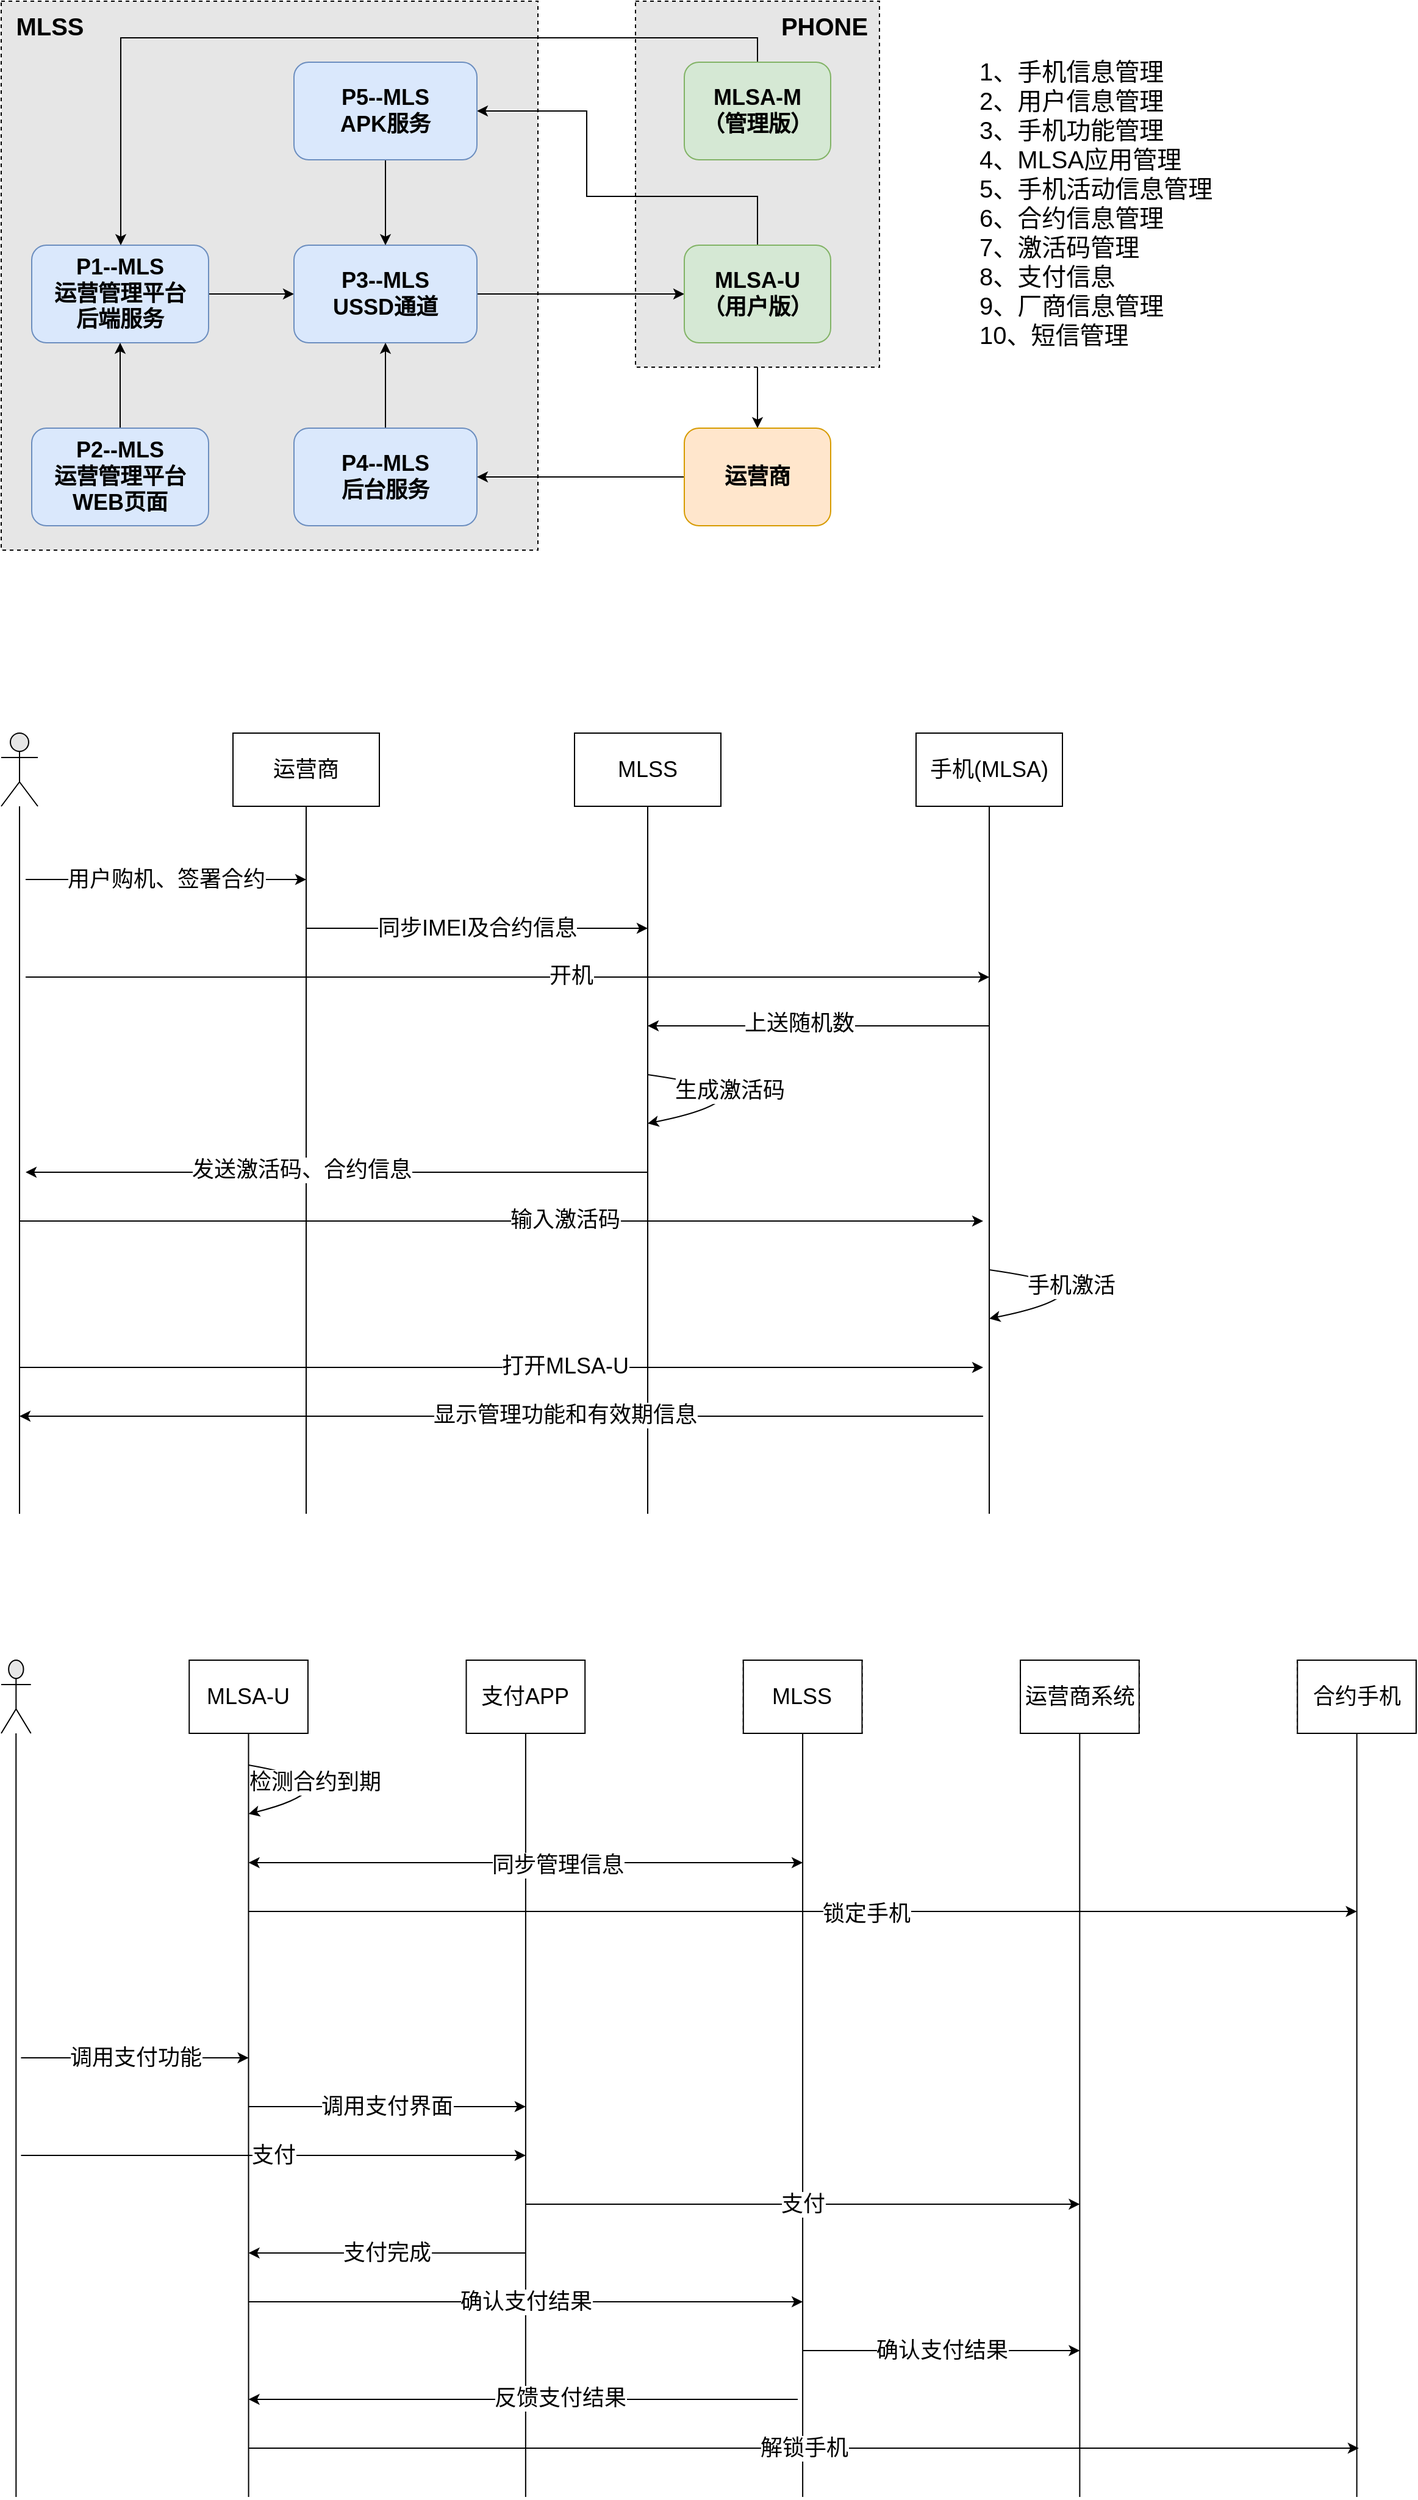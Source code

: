 <mxfile version="12.7.9" type="github"><diagram id="NkzRMjwECVClfPyFufu4" name="Page-1"><mxGraphModel dx="3671" dy="1446" grid="1" gridSize="10" guides="1" tooltips="1" connect="1" arrows="1" fold="1" page="1" pageScale="1" pageWidth="827" pageHeight="1169" math="0" shadow="0"><root><mxCell id="0"/><mxCell id="1" parent="0"/><mxCell id="ab_bX9iZ9XtQMcbPUogD-28" style="edgeStyle=orthogonalEdgeStyle;rounded=0;orthogonalLoop=1;jettySize=auto;html=1;exitX=0.5;exitY=1;exitDx=0;exitDy=0;entryX=0.5;entryY=0;entryDx=0;entryDy=0;fontSize=18;" parent="1" source="ab_bX9iZ9XtQMcbPUogD-26" target="ab_bX9iZ9XtQMcbPUogD-4" edge="1"><mxGeometry relative="1" as="geometry"/></mxCell><mxCell id="ab_bX9iZ9XtQMcbPUogD-26" value="" style="rounded=0;whiteSpace=wrap;html=1;dashed=1;strokeWidth=1;fillColor=#E6E6E6;fontSize=18;align=left;" parent="1" vertex="1"><mxGeometry x="-280" y="40" width="200" height="300" as="geometry"/></mxCell><mxCell id="ab_bX9iZ9XtQMcbPUogD-13" value="" style="rounded=0;whiteSpace=wrap;html=1;fillColor=#E6E6E6;strokeWidth=1;dashed=1;" parent="1" vertex="1"><mxGeometry x="-800" y="40" width="440" height="450" as="geometry"/></mxCell><mxCell id="ab_bX9iZ9XtQMcbPUogD-7" style="edgeStyle=orthogonalEdgeStyle;rounded=0;orthogonalLoop=1;jettySize=auto;html=1;exitX=1;exitY=0.5;exitDx=0;exitDy=0;entryX=0;entryY=0.5;entryDx=0;entryDy=0;" parent="1" source="ab_bX9iZ9XtQMcbPUogD-1" target="ab_bX9iZ9XtQMcbPUogD-2" edge="1"><mxGeometry relative="1" as="geometry"/></mxCell><mxCell id="ab_bX9iZ9XtQMcbPUogD-1" value="P1--MLS&lt;br style=&quot;font-size: 18px&quot;&gt;运营管理平台&lt;br&gt;后端服务" style="rounded=1;whiteSpace=wrap;html=1;fillColor=#dae8fc;strokeColor=#6c8ebf;fontSize=18;fontStyle=1" parent="1" vertex="1"><mxGeometry x="-775" y="240" width="145" height="80" as="geometry"/></mxCell><mxCell id="ab_bX9iZ9XtQMcbPUogD-9" style="edgeStyle=orthogonalEdgeStyle;rounded=0;orthogonalLoop=1;jettySize=auto;html=1;exitX=1;exitY=0.5;exitDx=0;exitDy=0;entryX=0;entryY=0.5;entryDx=0;entryDy=0;" parent="1" source="ab_bX9iZ9XtQMcbPUogD-2" target="ab_bX9iZ9XtQMcbPUogD-8" edge="1"><mxGeometry relative="1" as="geometry"/></mxCell><mxCell id="ab_bX9iZ9XtQMcbPUogD-2" value="P3--MLS&lt;br style=&quot;font-size: 18px;&quot;&gt;USSD通道" style="rounded=1;whiteSpace=wrap;html=1;fillColor=#dae8fc;strokeColor=#6c8ebf;fontSize=18;fontStyle=1" parent="1" vertex="1"><mxGeometry x="-560" y="240" width="150" height="80" as="geometry"/></mxCell><mxCell id="ab_bX9iZ9XtQMcbPUogD-6" style="edgeStyle=orthogonalEdgeStyle;rounded=0;orthogonalLoop=1;jettySize=auto;html=1;exitX=0.5;exitY=0;exitDx=0;exitDy=0;entryX=0.5;entryY=1;entryDx=0;entryDy=0;" parent="1" source="ab_bX9iZ9XtQMcbPUogD-3" target="ab_bX9iZ9XtQMcbPUogD-2" edge="1"><mxGeometry relative="1" as="geometry"/></mxCell><mxCell id="ab_bX9iZ9XtQMcbPUogD-3" value="P4--MLS&lt;br style=&quot;font-size: 18px;&quot;&gt;后台服务" style="rounded=1;whiteSpace=wrap;html=1;fillColor=#dae8fc;strokeColor=#6c8ebf;fontSize=18;fontStyle=1" parent="1" vertex="1"><mxGeometry x="-560" y="390" width="150" height="80" as="geometry"/></mxCell><mxCell id="ab_bX9iZ9XtQMcbPUogD-5" style="edgeStyle=orthogonalEdgeStyle;rounded=0;orthogonalLoop=1;jettySize=auto;html=1;exitX=0;exitY=0.5;exitDx=0;exitDy=0;entryX=1;entryY=0.5;entryDx=0;entryDy=0;" parent="1" source="ab_bX9iZ9XtQMcbPUogD-4" target="ab_bX9iZ9XtQMcbPUogD-3" edge="1"><mxGeometry relative="1" as="geometry"/></mxCell><mxCell id="ab_bX9iZ9XtQMcbPUogD-4" value="运营商" style="rounded=1;whiteSpace=wrap;html=1;fillColor=#ffe6cc;strokeColor=#d79b00;fontSize=18;fontStyle=1" parent="1" vertex="1"><mxGeometry x="-240" y="390" width="120" height="80" as="geometry"/></mxCell><mxCell id="ab_bX9iZ9XtQMcbPUogD-12" style="edgeStyle=orthogonalEdgeStyle;rounded=0;orthogonalLoop=1;jettySize=auto;html=1;exitX=0.5;exitY=0;exitDx=0;exitDy=0;entryX=1;entryY=0.5;entryDx=0;entryDy=0;" parent="1" source="ab_bX9iZ9XtQMcbPUogD-8" target="ab_bX9iZ9XtQMcbPUogD-10" edge="1"><mxGeometry relative="1" as="geometry"><Array as="points"><mxPoint x="-180" y="200"/><mxPoint x="-320" y="200"/><mxPoint x="-320" y="130"/></Array></mxGeometry></mxCell><mxCell id="ab_bX9iZ9XtQMcbPUogD-8" value="MLSA-U&lt;br&gt;（用户版）" style="rounded=1;whiteSpace=wrap;html=1;fillColor=#d5e8d4;strokeColor=#82b366;fontSize=18;fontStyle=1" parent="1" vertex="1"><mxGeometry x="-240" y="240" width="120" height="80" as="geometry"/></mxCell><mxCell id="ab_bX9iZ9XtQMcbPUogD-11" style="edgeStyle=orthogonalEdgeStyle;rounded=0;orthogonalLoop=1;jettySize=auto;html=1;exitX=0.5;exitY=1;exitDx=0;exitDy=0;entryX=0.5;entryY=0;entryDx=0;entryDy=0;" parent="1" source="ab_bX9iZ9XtQMcbPUogD-10" target="ab_bX9iZ9XtQMcbPUogD-2" edge="1"><mxGeometry relative="1" as="geometry"/></mxCell><mxCell id="ab_bX9iZ9XtQMcbPUogD-10" value="P5--MLS&lt;br style=&quot;font-size: 18px&quot;&gt;APK服务" style="rounded=1;whiteSpace=wrap;html=1;fillColor=#dae8fc;strokeColor=#6c8ebf;fontSize=18;fontStyle=1" parent="1" vertex="1"><mxGeometry x="-560" y="90" width="150" height="80" as="geometry"/></mxCell><mxCell id="ab_bX9iZ9XtQMcbPUogD-14" value="&lt;b style=&quot;font-size: 20px;&quot;&gt;&lt;font style=&quot;font-size: 20px;&quot;&gt;MLSS&lt;/font&gt;&lt;/b&gt;" style="text;html=1;strokeColor=none;fillColor=none;align=center;verticalAlign=middle;whiteSpace=wrap;rounded=0;dashed=1;fontSize=20;" parent="1" vertex="1"><mxGeometry x="-780" y="50" width="40" height="20" as="geometry"/></mxCell><mxCell id="ab_bX9iZ9XtQMcbPUogD-16" value="1、手机信息管理&lt;br&gt;2、用户信息管理&lt;br&gt;3、手机功能管理&lt;br&gt;4、MLSA应用管理&lt;br&gt;5、手机活动信息管理&lt;br&gt;6、合约信息管理&lt;br&gt;7、激活码管理&lt;br&gt;8、支付信息&lt;br&gt;9、厂商信息管理&lt;br&gt;10、短信管理" style="text;html=1;strokeColor=none;fillColor=none;align=left;verticalAlign=middle;whiteSpace=wrap;rounded=0;dashed=1;fontSize=20;" parent="1" vertex="1"><mxGeometry y="80" width="220" height="250" as="geometry"/></mxCell><mxCell id="ab_bX9iZ9XtQMcbPUogD-24" style="edgeStyle=orthogonalEdgeStyle;rounded=0;orthogonalLoop=1;jettySize=auto;html=1;entryX=0.5;entryY=1;entryDx=0;entryDy=0;fontSize=18;" parent="1" source="ab_bX9iZ9XtQMcbPUogD-17" target="ab_bX9iZ9XtQMcbPUogD-1" edge="1"><mxGeometry relative="1" as="geometry"/></mxCell><mxCell id="ab_bX9iZ9XtQMcbPUogD-17" value="P2--MLS&lt;br style=&quot;font-size: 18px&quot;&gt;运营管理平台&lt;br&gt;WEB页面" style="rounded=1;whiteSpace=wrap;html=1;fillColor=#dae8fc;strokeColor=#6c8ebf;fontSize=18;fontStyle=1" parent="1" vertex="1"><mxGeometry x="-775" y="390" width="145" height="80" as="geometry"/></mxCell><mxCell id="ab_bX9iZ9XtQMcbPUogD-25" style="edgeStyle=orthogonalEdgeStyle;rounded=0;orthogonalLoop=1;jettySize=auto;html=1;fontSize=18;exitX=0.5;exitY=0;exitDx=0;exitDy=0;" parent="1" source="ab_bX9iZ9XtQMcbPUogD-21" target="ab_bX9iZ9XtQMcbPUogD-1" edge="1"><mxGeometry relative="1" as="geometry"><Array as="points"><mxPoint x="-180" y="70"/><mxPoint x="-702" y="70"/></Array></mxGeometry></mxCell><mxCell id="ab_bX9iZ9XtQMcbPUogD-21" value="MLSA-M&lt;br&gt;（管理版）" style="rounded=1;whiteSpace=wrap;html=1;fillColor=#d5e8d4;strokeColor=#82b366;fontSize=18;fontStyle=1" parent="1" vertex="1"><mxGeometry x="-240" y="90" width="120" height="80" as="geometry"/></mxCell><mxCell id="ab_bX9iZ9XtQMcbPUogD-29" value="&lt;b&gt;PHONE&lt;/b&gt;" style="text;html=1;strokeColor=none;fillColor=none;align=center;verticalAlign=middle;whiteSpace=wrap;rounded=0;dashed=1;fontSize=20;" parent="1" vertex="1"><mxGeometry x="-170" y="50" width="90" height="20" as="geometry"/></mxCell><mxCell id="ab_bX9iZ9XtQMcbPUogD-57" value="" style="edgeStyle=orthogonalEdgeStyle;rounded=0;orthogonalLoop=1;jettySize=auto;html=1;endArrow=none;endFill=0;fontSize=18;" parent="1" source="ab_bX9iZ9XtQMcbPUogD-30" edge="1"><mxGeometry relative="1" as="geometry"><mxPoint x="-270" y="1280" as="targetPoint"/></mxGeometry></mxCell><mxCell id="ab_bX9iZ9XtQMcbPUogD-30" value="MLSS" style="rounded=0;whiteSpace=wrap;html=1;strokeWidth=1;fontSize=18;align=center;" parent="1" vertex="1"><mxGeometry x="-330" y="640" width="120" height="60" as="geometry"/></mxCell><mxCell id="ab_bX9iZ9XtQMcbPUogD-31" value="MLSA" style="rounded=0;whiteSpace=wrap;html=1;dashed=1;strokeWidth=1;fontSize=18;align=center;" parent="1" vertex="1"><mxGeometry x="-50" y="640" width="120" height="60" as="geometry"/></mxCell><mxCell id="ab_bX9iZ9XtQMcbPUogD-36" value="" style="edgeStyle=orthogonalEdgeStyle;rounded=0;orthogonalLoop=1;jettySize=auto;html=1;fontSize=18;endArrow=none;endFill=0;" parent="1" source="ab_bX9iZ9XtQMcbPUogD-32" edge="1"><mxGeometry relative="1" as="geometry"><mxPoint x="-550" y="1280" as="targetPoint"/></mxGeometry></mxCell><mxCell id="ab_bX9iZ9XtQMcbPUogD-32" value="运营商" style="rounded=0;whiteSpace=wrap;html=1;strokeWidth=1;fontSize=18;align=center;" parent="1" vertex="1"><mxGeometry x="-610" y="640" width="120" height="60" as="geometry"/></mxCell><mxCell id="ab_bX9iZ9XtQMcbPUogD-59" value="" style="edgeStyle=orthogonalEdgeStyle;rounded=0;orthogonalLoop=1;jettySize=auto;html=1;endArrow=none;endFill=0;fontSize=18;" parent="1" source="ab_bX9iZ9XtQMcbPUogD-34" edge="1"><mxGeometry relative="1" as="geometry"><mxPoint x="10" y="1280" as="targetPoint"/></mxGeometry></mxCell><mxCell id="ab_bX9iZ9XtQMcbPUogD-34" value="手机(MLSA)" style="rounded=0;whiteSpace=wrap;html=1;strokeWidth=1;fontSize=18;align=center;" parent="1" vertex="1"><mxGeometry x="-50" y="640" width="120" height="60" as="geometry"/></mxCell><mxCell id="ab_bX9iZ9XtQMcbPUogD-43" value="" style="edgeStyle=orthogonalEdgeStyle;rounded=0;orthogonalLoop=1;jettySize=auto;html=1;endArrow=none;endFill=0;fontSize=18;" parent="1" source="ab_bX9iZ9XtQMcbPUogD-41" edge="1"><mxGeometry relative="1" as="geometry"><mxPoint x="-785" y="1280" as="targetPoint"/></mxGeometry></mxCell><mxCell id="ab_bX9iZ9XtQMcbPUogD-41" value="" style="shape=umlActor;verticalLabelPosition=bottom;labelBackgroundColor=#ffffff;verticalAlign=top;html=1;outlineConnect=0;strokeWidth=1;fillColor=#E6E6E6;fontSize=18;align=left;" parent="1" vertex="1"><mxGeometry x="-800" y="640" width="30" height="60" as="geometry"/></mxCell><mxCell id="ab_bX9iZ9XtQMcbPUogD-45" value="生成激活码" style="curved=1;endArrow=classic;html=1;fontSize=18;" parent="1" edge="1"><mxGeometry width="50" height="50" relative="1" as="geometry"><mxPoint x="-270" y="920" as="sourcePoint"/><mxPoint x="-270" y="960" as="targetPoint"/><Array as="points"><mxPoint x="-200" y="930"/><mxPoint x="-220" y="950"/></Array></mxGeometry></mxCell><mxCell id="ab_bX9iZ9XtQMcbPUogD-46" value="用户购机、签署合约" style="endArrow=classic;html=1;fontSize=18;" parent="1" edge="1"><mxGeometry width="50" height="50" relative="1" as="geometry"><mxPoint x="-780" y="760" as="sourcePoint"/><mxPoint x="-550" y="760" as="targetPoint"/></mxGeometry></mxCell><mxCell id="ab_bX9iZ9XtQMcbPUogD-47" value="同步IMEI及合约信息" style="endArrow=classic;html=1;fontSize=18;" parent="1" edge="1"><mxGeometry width="50" height="50" relative="1" as="geometry"><mxPoint x="-550" y="800" as="sourcePoint"/><mxPoint x="-270" y="800" as="targetPoint"/></mxGeometry></mxCell><mxCell id="ab_bX9iZ9XtQMcbPUogD-48" value="" style="endArrow=classic;html=1;fontSize=18;" parent="1" edge="1"><mxGeometry width="50" height="50" relative="1" as="geometry"><mxPoint x="-780" y="840" as="sourcePoint"/><mxPoint x="10" y="840" as="targetPoint"/></mxGeometry></mxCell><mxCell id="ab_bX9iZ9XtQMcbPUogD-49" value="开机" style="text;html=1;align=center;verticalAlign=middle;resizable=0;points=[];labelBackgroundColor=#ffffff;fontSize=18;" parent="ab_bX9iZ9XtQMcbPUogD-48" vertex="1" connectable="0"><mxGeometry x="0.131" y="1" relative="1" as="geometry"><mxPoint as="offset"/></mxGeometry></mxCell><mxCell id="ab_bX9iZ9XtQMcbPUogD-50" value="" style="endArrow=classic;html=1;fontSize=18;" parent="1" edge="1"><mxGeometry width="50" height="50" relative="1" as="geometry"><mxPoint x="10" y="880" as="sourcePoint"/><mxPoint x="-270" y="880" as="targetPoint"/></mxGeometry></mxCell><mxCell id="ab_bX9iZ9XtQMcbPUogD-51" value="上送随机数" style="text;html=1;align=center;verticalAlign=middle;resizable=0;points=[];labelBackgroundColor=#ffffff;fontSize=18;" parent="ab_bX9iZ9XtQMcbPUogD-50" vertex="1" connectable="0"><mxGeometry x="0.114" y="-2" relative="1" as="geometry"><mxPoint as="offset"/></mxGeometry></mxCell><mxCell id="ab_bX9iZ9XtQMcbPUogD-52" value="" style="endArrow=classic;html=1;fontSize=18;" parent="1" edge="1"><mxGeometry width="50" height="50" relative="1" as="geometry"><mxPoint x="-270" y="1000" as="sourcePoint"/><mxPoint x="-780" y="1000" as="targetPoint"/></mxGeometry></mxCell><mxCell id="ab_bX9iZ9XtQMcbPUogD-53" value="发送激活码、合约信息" style="text;html=1;align=center;verticalAlign=middle;resizable=0;points=[];labelBackgroundColor=#ffffff;fontSize=18;" parent="ab_bX9iZ9XtQMcbPUogD-52" vertex="1" connectable="0"><mxGeometry x="0.114" y="-2" relative="1" as="geometry"><mxPoint as="offset"/></mxGeometry></mxCell><mxCell id="ab_bX9iZ9XtQMcbPUogD-54" value="" style="endArrow=classic;html=1;fontSize=18;" parent="1" edge="1"><mxGeometry width="50" height="50" relative="1" as="geometry"><mxPoint x="-785" y="1040" as="sourcePoint"/><mxPoint x="5" y="1040" as="targetPoint"/></mxGeometry></mxCell><mxCell id="ab_bX9iZ9XtQMcbPUogD-55" value="输入激活码" style="text;html=1;align=center;verticalAlign=middle;resizable=0;points=[];labelBackgroundColor=#ffffff;fontSize=18;" parent="ab_bX9iZ9XtQMcbPUogD-54" vertex="1" connectable="0"><mxGeometry x="0.131" y="1" relative="1" as="geometry"><mxPoint as="offset"/></mxGeometry></mxCell><mxCell id="ab_bX9iZ9XtQMcbPUogD-60" value="手机激活" style="curved=1;endArrow=classic;html=1;fontSize=18;" parent="1" edge="1"><mxGeometry width="50" height="50" relative="1" as="geometry"><mxPoint x="10" y="1080" as="sourcePoint"/><mxPoint x="10" y="1120" as="targetPoint"/><Array as="points"><mxPoint x="80" y="1090"/><mxPoint x="60" y="1110"/></Array></mxGeometry></mxCell><mxCell id="ab_bX9iZ9XtQMcbPUogD-61" value="" style="endArrow=classic;html=1;fontSize=18;" parent="1" edge="1"><mxGeometry width="50" height="50" relative="1" as="geometry"><mxPoint x="-785" y="1160" as="sourcePoint"/><mxPoint x="5" y="1160" as="targetPoint"/></mxGeometry></mxCell><mxCell id="ab_bX9iZ9XtQMcbPUogD-62" value="打开MLSA-U" style="text;html=1;align=center;verticalAlign=middle;resizable=0;points=[];labelBackgroundColor=#ffffff;fontSize=18;" parent="ab_bX9iZ9XtQMcbPUogD-61" vertex="1" connectable="0"><mxGeometry x="0.131" y="1" relative="1" as="geometry"><mxPoint as="offset"/></mxGeometry></mxCell><mxCell id="ab_bX9iZ9XtQMcbPUogD-63" value="" style="endArrow=none;html=1;fontSize=18;startArrow=classic;startFill=1;endFill=0;" parent="1" edge="1"><mxGeometry width="50" height="50" relative="1" as="geometry"><mxPoint x="-785" y="1200" as="sourcePoint"/><mxPoint x="5" y="1200" as="targetPoint"/></mxGeometry></mxCell><mxCell id="ab_bX9iZ9XtQMcbPUogD-64" value="显示管理功能和有效期信息" style="text;html=1;align=center;verticalAlign=middle;resizable=0;points=[];labelBackgroundColor=#ffffff;fontSize=18;" parent="ab_bX9iZ9XtQMcbPUogD-63" vertex="1" connectable="0"><mxGeometry x="0.131" y="1" relative="1" as="geometry"><mxPoint as="offset"/></mxGeometry></mxCell><mxCell id="gN3YMNndaHQF2A1kqiQ9-1" value="" style="group" parent="1" vertex="1" connectable="0"><mxGeometry x="-800" y="1400" width="1160" height="686" as="geometry"/></mxCell><mxCell id="xUMkr7w50prJORx5Js34-26" value="" style="edgeStyle=orthogonalEdgeStyle;rounded=0;orthogonalLoop=1;jettySize=auto;html=1;endArrow=none;endFill=0;fontSize=18;" parent="gN3YMNndaHQF2A1kqiQ9-1" source="xUMkr7w50prJORx5Js34-27" edge="1"><mxGeometry relative="1" as="geometry"><mxPoint x="429.93" y="686" as="targetPoint"/></mxGeometry></mxCell><mxCell id="xUMkr7w50prJORx5Js34-27" value="支付APP" style="rounded=0;whiteSpace=wrap;html=1;strokeWidth=1;fontSize=18;align=center;" parent="gN3YMNndaHQF2A1kqiQ9-1" vertex="1"><mxGeometry x="381.259" width="97.343" height="60" as="geometry"/></mxCell><mxCell id="xUMkr7w50prJORx5Js34-28" value="MLSA" style="rounded=0;whiteSpace=wrap;html=1;dashed=1;strokeWidth=1;fontSize=18;align=center;" parent="gN3YMNndaHQF2A1kqiQ9-1" vertex="1"><mxGeometry x="608.392" width="97.343" height="60" as="geometry"/></mxCell><mxCell id="xUMkr7w50prJORx5Js34-29" value="" style="edgeStyle=orthogonalEdgeStyle;rounded=0;orthogonalLoop=1;jettySize=auto;html=1;fontSize=18;endArrow=none;endFill=0;" parent="gN3YMNndaHQF2A1kqiQ9-1" source="xUMkr7w50prJORx5Js34-30" edge="1"><mxGeometry relative="1" as="geometry"><mxPoint x="202.797" y="686" as="targetPoint"/></mxGeometry></mxCell><mxCell id="xUMkr7w50prJORx5Js34-30" value="MLSA-U" style="rounded=0;whiteSpace=wrap;html=1;strokeWidth=1;fontSize=18;align=center;" parent="gN3YMNndaHQF2A1kqiQ9-1" vertex="1"><mxGeometry x="154.126" width="97.343" height="60" as="geometry"/></mxCell><mxCell id="xUMkr7w50prJORx5Js34-31" value="" style="edgeStyle=orthogonalEdgeStyle;rounded=0;orthogonalLoop=1;jettySize=auto;html=1;endArrow=none;endFill=0;fontSize=18;" parent="gN3YMNndaHQF2A1kqiQ9-1" source="xUMkr7w50prJORx5Js34-32" edge="1"><mxGeometry relative="1" as="geometry"><mxPoint x="657.063" y="686" as="targetPoint"/></mxGeometry></mxCell><mxCell id="xUMkr7w50prJORx5Js34-32" value="MLSS" style="rounded=0;whiteSpace=wrap;html=1;strokeWidth=1;fontSize=18;align=center;" parent="gN3YMNndaHQF2A1kqiQ9-1" vertex="1"><mxGeometry x="608.392" width="97.343" height="60" as="geometry"/></mxCell><mxCell id="xUMkr7w50prJORx5Js34-33" value="" style="edgeStyle=orthogonalEdgeStyle;rounded=0;orthogonalLoop=1;jettySize=auto;html=1;endArrow=none;endFill=0;fontSize=18;" parent="gN3YMNndaHQF2A1kqiQ9-1" source="xUMkr7w50prJORx5Js34-34" edge="1"><mxGeometry relative="1" as="geometry"><mxPoint x="12.168" y="686" as="targetPoint"/></mxGeometry></mxCell><mxCell id="xUMkr7w50prJORx5Js34-34" value="" style="shape=umlActor;verticalLabelPosition=bottom;labelBackgroundColor=#ffffff;verticalAlign=top;html=1;outlineConnect=0;strokeWidth=1;fillColor=#E6E6E6;fontSize=18;align=left;" parent="gN3YMNndaHQF2A1kqiQ9-1" vertex="1"><mxGeometry width="24.336" height="60" as="geometry"/></mxCell><mxCell id="xUMkr7w50prJORx5Js34-35" value="检测合约到期" style="curved=1;endArrow=classic;html=1;fontSize=18;" parent="gN3YMNndaHQF2A1kqiQ9-1" edge="1"><mxGeometry width="50" height="50" relative="1" as="geometry"><mxPoint x="202.797" y="86" as="sourcePoint"/><mxPoint x="202.797" y="126" as="targetPoint"/><Array as="points"><mxPoint x="259.58" y="96"/><mxPoint x="243.357" y="116"/></Array></mxGeometry></mxCell><mxCell id="xUMkr7w50prJORx5Js34-42" value="" style="endArrow=classic;html=1;fontSize=18;startArrow=classic;startFill=1;" parent="gN3YMNndaHQF2A1kqiQ9-1" edge="1"><mxGeometry width="50" height="50" relative="1" as="geometry"><mxPoint x="202.797" y="166" as="sourcePoint"/><mxPoint x="657.063" y="166" as="targetPoint"/></mxGeometry></mxCell><mxCell id="xUMkr7w50prJORx5Js34-43" value="同步管理信息" style="text;html=1;align=center;verticalAlign=middle;resizable=0;points=[];labelBackgroundColor=#ffffff;fontSize=18;" parent="xUMkr7w50prJORx5Js34-42" vertex="1" connectable="0"><mxGeometry x="0.114" y="-2" relative="1" as="geometry"><mxPoint as="offset"/></mxGeometry></mxCell><mxCell id="xUMkr7w50prJORx5Js34-49" value="" style="endArrow=none;html=1;fontSize=18;startArrow=classic;startFill=1;endFill=0;" parent="gN3YMNndaHQF2A1kqiQ9-1" edge="1"><mxGeometry width="50" height="50" relative="1" as="geometry"><mxPoint x="202.797" y="606" as="sourcePoint"/><mxPoint x="653.007" y="606" as="targetPoint"/></mxGeometry></mxCell><mxCell id="xUMkr7w50prJORx5Js34-50" value="反馈支付结果" style="text;html=1;align=center;verticalAlign=middle;resizable=0;points=[];labelBackgroundColor=#ffffff;fontSize=18;" parent="xUMkr7w50prJORx5Js34-49" vertex="1" connectable="0"><mxGeometry x="0.131" y="1" relative="1" as="geometry"><mxPoint as="offset"/></mxGeometry></mxCell><mxCell id="xUMkr7w50prJORx5Js34-55" value="MLSA" style="rounded=0;whiteSpace=wrap;html=1;dashed=1;strokeWidth=1;fontSize=18;align=center;" parent="gN3YMNndaHQF2A1kqiQ9-1" vertex="1"><mxGeometry x="835.524" width="97.343" height="60" as="geometry"/></mxCell><mxCell id="xUMkr7w50prJORx5Js34-56" value="" style="edgeStyle=orthogonalEdgeStyle;rounded=0;orthogonalLoop=1;jettySize=auto;html=1;endArrow=none;endFill=0;fontSize=18;" parent="gN3YMNndaHQF2A1kqiQ9-1" source="xUMkr7w50prJORx5Js34-57" edge="1"><mxGeometry relative="1" as="geometry"><mxPoint x="884.196" y="686" as="targetPoint"/></mxGeometry></mxCell><mxCell id="xUMkr7w50prJORx5Js34-57" value="运营商系统" style="rounded=0;whiteSpace=wrap;html=1;strokeWidth=1;fontSize=18;align=center;" parent="gN3YMNndaHQF2A1kqiQ9-1" vertex="1"><mxGeometry x="835.524" width="97.343" height="60" as="geometry"/></mxCell><mxCell id="xUMkr7w50prJORx5Js34-59" value="" style="endArrow=classic;html=1;fontSize=18;" parent="gN3YMNndaHQF2A1kqiQ9-1" edge="1"><mxGeometry width="50" height="50" relative="1" as="geometry"><mxPoint x="202.797" y="206" as="sourcePoint"/><mxPoint x="1111.329" y="206" as="targetPoint"/></mxGeometry></mxCell><mxCell id="xUMkr7w50prJORx5Js34-60" value="锁定手机" style="text;html=1;align=center;verticalAlign=middle;resizable=0;points=[];labelBackgroundColor=#ffffff;fontSize=18;" parent="xUMkr7w50prJORx5Js34-59" vertex="1" connectable="0"><mxGeometry x="0.114" y="-2" relative="1" as="geometry"><mxPoint as="offset"/></mxGeometry></mxCell><mxCell id="xUMkr7w50prJORx5Js34-61" value="MLSA" style="rounded=0;whiteSpace=wrap;html=1;dashed=1;strokeWidth=1;fontSize=18;align=center;" parent="gN3YMNndaHQF2A1kqiQ9-1" vertex="1"><mxGeometry x="1062.657" width="97.343" height="60" as="geometry"/></mxCell><mxCell id="xUMkr7w50prJORx5Js34-62" value="" style="edgeStyle=orthogonalEdgeStyle;rounded=0;orthogonalLoop=1;jettySize=auto;html=1;endArrow=none;endFill=0;fontSize=18;" parent="gN3YMNndaHQF2A1kqiQ9-1" source="xUMkr7w50prJORx5Js34-63" edge="1"><mxGeometry relative="1" as="geometry"><mxPoint x="1111.329" y="686" as="targetPoint"/></mxGeometry></mxCell><mxCell id="xUMkr7w50prJORx5Js34-63" value="合约手机" style="rounded=0;whiteSpace=wrap;html=1;strokeWidth=1;fontSize=18;align=center;" parent="gN3YMNndaHQF2A1kqiQ9-1" vertex="1"><mxGeometry x="1062.657" width="97.343" height="60" as="geometry"/></mxCell><mxCell id="xUMkr7w50prJORx5Js34-64" value="调用支付功能" style="endArrow=classic;html=1;fontSize=18;" parent="gN3YMNndaHQF2A1kqiQ9-1" edge="1"><mxGeometry width="50" height="50" relative="1" as="geometry"><mxPoint x="16.224" y="326" as="sourcePoint"/><mxPoint x="202.797" y="326" as="targetPoint"/></mxGeometry></mxCell><mxCell id="xUMkr7w50prJORx5Js34-65" value="调用支付界面" style="endArrow=classic;html=1;fontSize=18;" parent="gN3YMNndaHQF2A1kqiQ9-1" edge="1"><mxGeometry width="50" height="50" relative="1" as="geometry"><mxPoint x="202.797" y="366" as="sourcePoint"/><mxPoint x="429.93" y="366" as="targetPoint"/></mxGeometry></mxCell><mxCell id="xUMkr7w50prJORx5Js34-66" value="支付" style="endArrow=classic;html=1;fontSize=18;" parent="gN3YMNndaHQF2A1kqiQ9-1" edge="1"><mxGeometry width="50" height="50" relative="1" as="geometry"><mxPoint x="16.224" y="406" as="sourcePoint"/><mxPoint x="429.93" y="406" as="targetPoint"/></mxGeometry></mxCell><mxCell id="xUMkr7w50prJORx5Js34-67" value="支付" style="endArrow=classic;html=1;fontSize=18;" parent="gN3YMNndaHQF2A1kqiQ9-1" edge="1"><mxGeometry width="50" height="50" relative="1" as="geometry"><mxPoint x="429.93" y="446" as="sourcePoint"/><mxPoint x="884.196" y="446" as="targetPoint"/></mxGeometry></mxCell><mxCell id="xUMkr7w50prJORx5Js34-68" value="支付完成" style="endArrow=classic;html=1;fontSize=18;" parent="gN3YMNndaHQF2A1kqiQ9-1" edge="1"><mxGeometry width="50" height="50" relative="1" as="geometry"><mxPoint x="429.93" y="486" as="sourcePoint"/><mxPoint x="202.797" y="486" as="targetPoint"/></mxGeometry></mxCell><mxCell id="xUMkr7w50prJORx5Js34-69" value="确认支付结果" style="endArrow=classic;html=1;fontSize=18;" parent="gN3YMNndaHQF2A1kqiQ9-1" edge="1"><mxGeometry width="50" height="50" relative="1" as="geometry"><mxPoint x="202.797" y="526" as="sourcePoint"/><mxPoint x="657.063" y="526" as="targetPoint"/></mxGeometry></mxCell><mxCell id="xUMkr7w50prJORx5Js34-70" value="确认支付结果" style="endArrow=classic;html=1;fontSize=18;" parent="gN3YMNndaHQF2A1kqiQ9-1" edge="1"><mxGeometry width="50" height="50" relative="1" as="geometry"><mxPoint x="657.063" y="566" as="sourcePoint"/><mxPoint x="884.196" y="566" as="targetPoint"/></mxGeometry></mxCell><mxCell id="xUMkr7w50prJORx5Js34-74" value="解锁手机" style="endArrow=classic;html=1;fontSize=18;" parent="gN3YMNndaHQF2A1kqiQ9-1" edge="1"><mxGeometry width="50" height="50" relative="1" as="geometry"><mxPoint x="202.797" y="646" as="sourcePoint"/><mxPoint x="1112.951" y="646" as="targetPoint"/></mxGeometry></mxCell></root></mxGraphModel></diagram></mxfile>